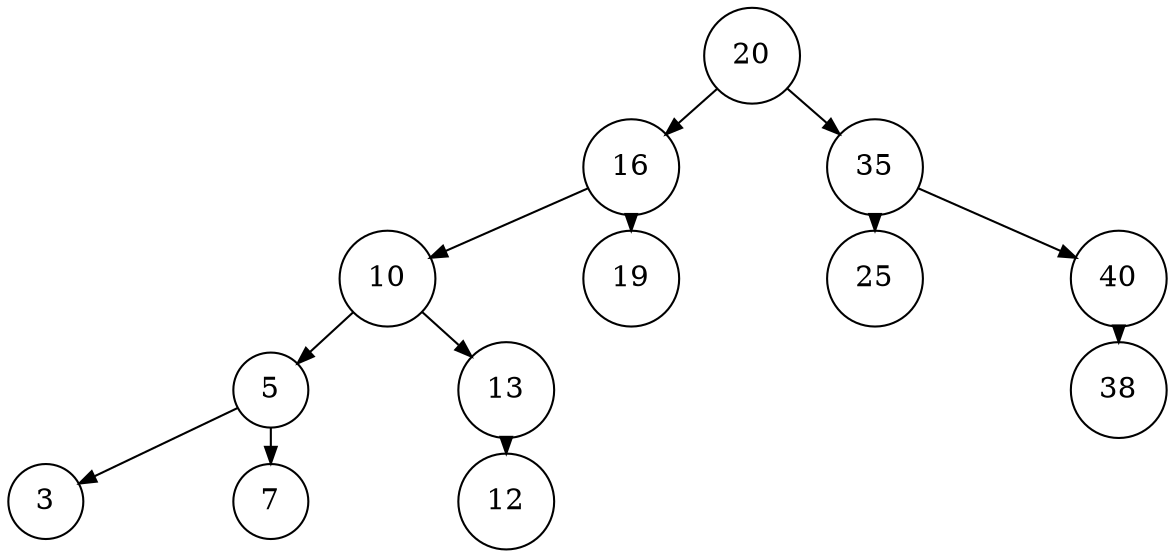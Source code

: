 digraph BST1d {
    nodesep=1;
    ranksep=0.1;
    margin=0;
    graph [ordering="out"]
    node [shape=circle];
    edge [arrowsize=0.8];
    20 -> 16;
    20 -> 35;
    16 -> 10;
    16 -> 19;
    35 -> 25;
    35 -> 40;
    10 -> 5;
    10 -> 13;
    40 -> 38 [side="left"];
    5 -> 3;
    5 -> 7;
    13 -> 12[ side="left"];
}